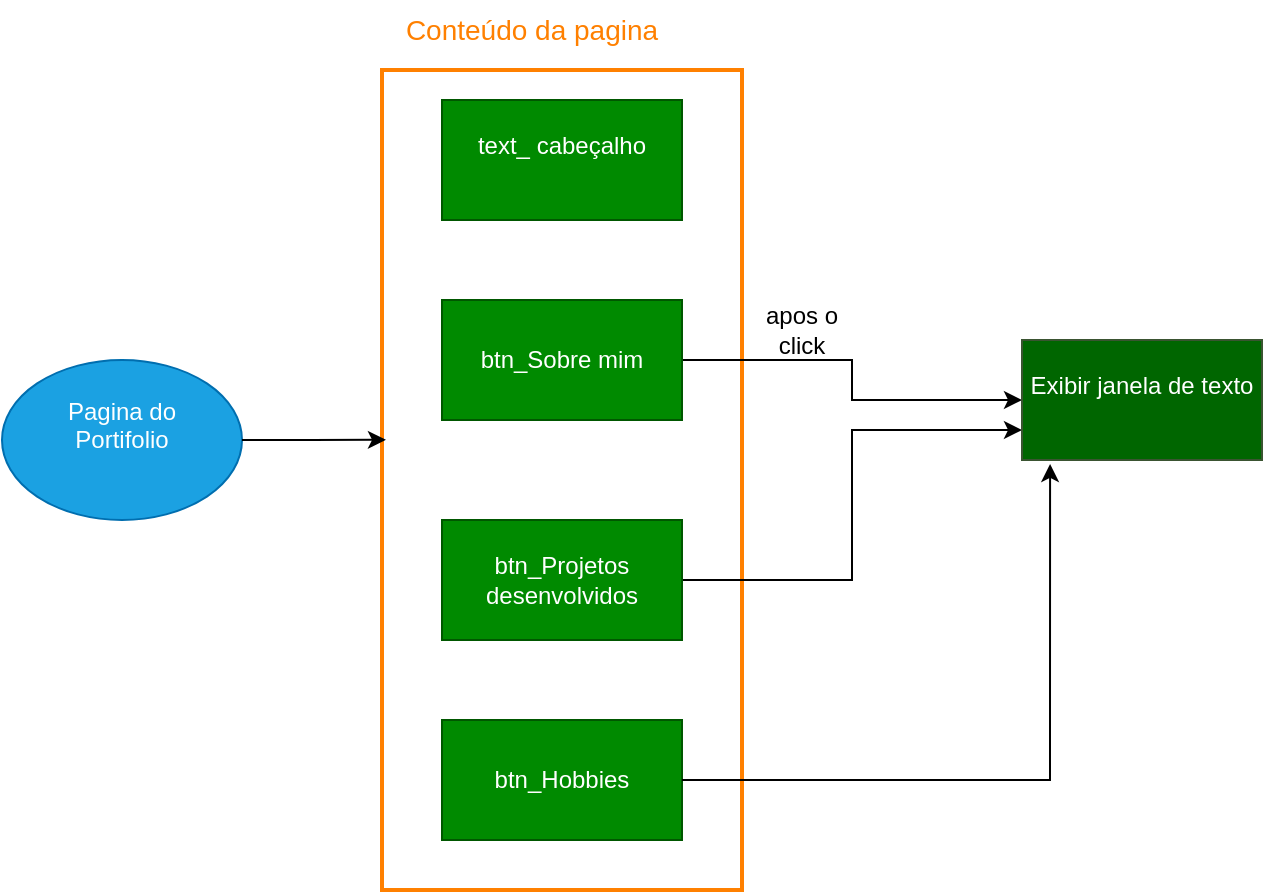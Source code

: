 <mxfile version="24.0.5" type="device">
  <diagram id="C5RBs43oDa-KdzZeNtuy" name="Page-1">
    <mxGraphModel dx="1208" dy="714" grid="1" gridSize="10" guides="1" tooltips="1" connect="1" arrows="1" fold="1" page="1" pageScale="1" pageWidth="827" pageHeight="1169" math="0" shadow="0">
      <root>
        <mxCell id="WIyWlLk6GJQsqaUBKTNV-0" />
        <mxCell id="WIyWlLk6GJQsqaUBKTNV-1" parent="WIyWlLk6GJQsqaUBKTNV-0" />
        <mxCell id="zIFRkumOi4SNMZK80jnG-8" value="" style="rounded=0;whiteSpace=wrap;html=1;rotation=-90;fillColor=none;fontColor=#000000;strokeColor=#FF8000;strokeWidth=2;" vertex="1" parent="WIyWlLk6GJQsqaUBKTNV-1">
          <mxGeometry x="125" y="250" width="410" height="180" as="geometry" />
        </mxCell>
        <mxCell id="zIFRkumOi4SNMZK80jnG-0" value="&lt;div&gt;Pagina do&lt;/div&gt;&lt;div&gt;Portifolio&lt;/div&gt;&lt;div&gt;&lt;br&gt;&lt;/div&gt;" style="ellipse;whiteSpace=wrap;html=1;fillColor=#1ba1e2;strokeColor=#006EAF;fontColor=#ffffff;" vertex="1" parent="WIyWlLk6GJQsqaUBKTNV-1">
          <mxGeometry x="50" y="280" width="120" height="80" as="geometry" />
        </mxCell>
        <mxCell id="zIFRkumOi4SNMZK80jnG-12" style="edgeStyle=orthogonalEdgeStyle;rounded=0;orthogonalLoop=1;jettySize=auto;html=1;" edge="1" parent="WIyWlLk6GJQsqaUBKTNV-1" source="zIFRkumOi4SNMZK80jnG-3" target="zIFRkumOi4SNMZK80jnG-11">
          <mxGeometry relative="1" as="geometry" />
        </mxCell>
        <mxCell id="zIFRkumOi4SNMZK80jnG-3" value="btn_Sobre mim" style="rounded=0;whiteSpace=wrap;html=1;fillColor=#008a00;fontColor=#ffffff;strokeColor=#005700;" vertex="1" parent="WIyWlLk6GJQsqaUBKTNV-1">
          <mxGeometry x="270" y="250" width="120" height="60" as="geometry" />
        </mxCell>
        <mxCell id="zIFRkumOi4SNMZK80jnG-14" style="edgeStyle=orthogonalEdgeStyle;rounded=0;orthogonalLoop=1;jettySize=auto;html=1;entryX=0;entryY=0.75;entryDx=0;entryDy=0;" edge="1" parent="WIyWlLk6GJQsqaUBKTNV-1" source="zIFRkumOi4SNMZK80jnG-4" target="zIFRkumOi4SNMZK80jnG-11">
          <mxGeometry relative="1" as="geometry" />
        </mxCell>
        <mxCell id="zIFRkumOi4SNMZK80jnG-4" value="btn_Projetos desenvolvidos" style="rounded=0;whiteSpace=wrap;html=1;fillColor=#008a00;fontColor=#ffffff;strokeColor=#005700;" vertex="1" parent="WIyWlLk6GJQsqaUBKTNV-1">
          <mxGeometry x="270" y="360" width="120" height="60" as="geometry" />
        </mxCell>
        <mxCell id="zIFRkumOi4SNMZK80jnG-5" value="btn_Hobbies" style="rounded=0;whiteSpace=wrap;html=1;fillColor=#008a00;fontColor=#ffffff;strokeColor=#005700;" vertex="1" parent="WIyWlLk6GJQsqaUBKTNV-1">
          <mxGeometry x="270" y="460" width="120" height="60" as="geometry" />
        </mxCell>
        <mxCell id="zIFRkumOi4SNMZK80jnG-6" value="&lt;div&gt;text_ cabeçalho&lt;/div&gt;&lt;div&gt;&lt;br&gt;&lt;/div&gt;" style="rounded=0;whiteSpace=wrap;html=1;fillColor=#008a00;fontColor=#ffffff;strokeColor=#005700;" vertex="1" parent="WIyWlLk6GJQsqaUBKTNV-1">
          <mxGeometry x="270" y="150" width="120" height="60" as="geometry" />
        </mxCell>
        <mxCell id="zIFRkumOi4SNMZK80jnG-9" value="&lt;font style=&quot;font-size: 14px;&quot; face=&quot;Helvetica&quot; color=&quot;#ff8000&quot;&gt;Conteúdo da pagina&lt;/font&gt;" style="text;html=1;align=center;verticalAlign=middle;whiteSpace=wrap;rounded=0;fillColor=none;fontColor=#000000;strokeColor=none;" vertex="1" parent="WIyWlLk6GJQsqaUBKTNV-1">
          <mxGeometry x="240" y="100" width="150" height="30" as="geometry" />
        </mxCell>
        <mxCell id="zIFRkumOi4SNMZK80jnG-10" style="edgeStyle=orthogonalEdgeStyle;rounded=0;orthogonalLoop=1;jettySize=auto;html=1;entryX=0.549;entryY=0.011;entryDx=0;entryDy=0;entryPerimeter=0;" edge="1" parent="WIyWlLk6GJQsqaUBKTNV-1" source="zIFRkumOi4SNMZK80jnG-0" target="zIFRkumOi4SNMZK80jnG-8">
          <mxGeometry relative="1" as="geometry" />
        </mxCell>
        <mxCell id="zIFRkumOi4SNMZK80jnG-11" value="&lt;div&gt;Exibir janela de texto&lt;/div&gt;&lt;div&gt;&lt;br&gt;&lt;/div&gt;" style="rounded=0;whiteSpace=wrap;html=1;fillColor=#006600;fontColor=#ffffff;strokeColor=#3A5431;" vertex="1" parent="WIyWlLk6GJQsqaUBKTNV-1">
          <mxGeometry x="560" y="270" width="120" height="60" as="geometry" />
        </mxCell>
        <mxCell id="zIFRkumOi4SNMZK80jnG-15" style="edgeStyle=orthogonalEdgeStyle;rounded=0;orthogonalLoop=1;jettySize=auto;html=1;entryX=0.117;entryY=1.033;entryDx=0;entryDy=0;entryPerimeter=0;" edge="1" parent="WIyWlLk6GJQsqaUBKTNV-1" source="zIFRkumOi4SNMZK80jnG-5" target="zIFRkumOi4SNMZK80jnG-11">
          <mxGeometry relative="1" as="geometry" />
        </mxCell>
        <mxCell id="zIFRkumOi4SNMZK80jnG-16" value="apos o click" style="text;html=1;align=center;verticalAlign=middle;whiteSpace=wrap;rounded=0;" vertex="1" parent="WIyWlLk6GJQsqaUBKTNV-1">
          <mxGeometry x="420" y="250" width="60" height="30" as="geometry" />
        </mxCell>
      </root>
    </mxGraphModel>
  </diagram>
</mxfile>
